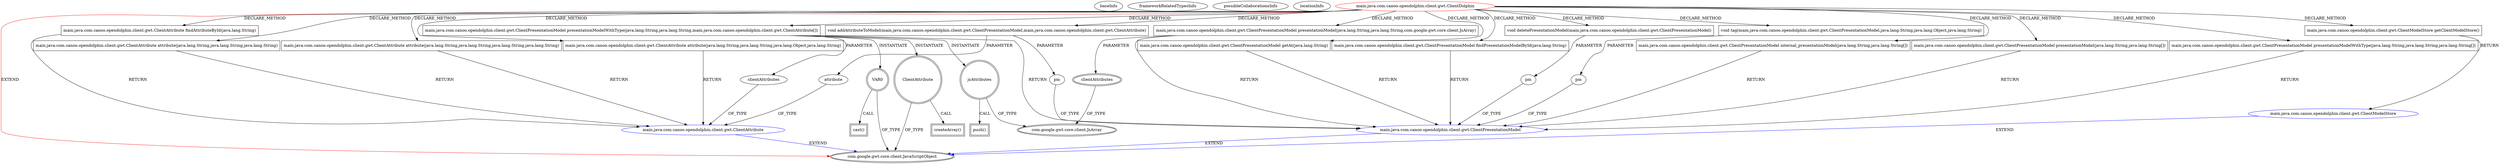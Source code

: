 digraph {
baseInfo[graphId=1005,category="extension_graph",isAnonymous=false,possibleRelation=true]
frameworkRelatedTypesInfo[0="com.google.gwt.core.client.JavaScriptObject"]
possibleCollaborationsInfo[0="1005~CLIENT_METHOD_DECLARATION-PARAMETER_DECLARATION-CLIENT_METHOD_DECLARATION-PARAMETER_DECLARATION-CLIENT_METHOD_DECLARATION-PARAMETER_DECLARATION-CLIENT_METHOD_DECLARATION-RETURN_TYPE-CLIENT_METHOD_DECLARATION-RETURN_TYPE-CLIENT_METHOD_DECLARATION-RETURN_TYPE-CLIENT_METHOD_DECLARATION-RETURN_TYPE-CLIENT_METHOD_DECLARATION-RETURN_TYPE-CLIENT_METHOD_DECLARATION-RETURN_TYPE-CLIENT_METHOD_DECLARATION-RETURN_TYPE-~com.google.gwt.core.client.JavaScriptObject ~com.google.gwt.core.client.JavaScriptObject ~false~false",1="1005~CLIENT_METHOD_DECLARATION-RETURN_TYPE-~com.google.gwt.core.client.JavaScriptObject ~com.google.gwt.core.client.JavaScriptObject ~false~false",2="1005~CLIENT_METHOD_DECLARATION-PARAMETER_DECLARATION-CLIENT_METHOD_DECLARATION-RETURN_TYPE-CLIENT_METHOD_DECLARATION-RETURN_TYPE-CLIENT_METHOD_DECLARATION-PARAMETER_DECLARATION-CLIENT_METHOD_DECLARATION-RETURN_TYPE-CLIENT_METHOD_DECLARATION-RETURN_TYPE-~com.google.gwt.core.client.JavaScriptObject ~com.google.gwt.core.client.JavaScriptObject ~false~false"]
locationInfo[projectName="canoo-open-dolphin-gwt",filePath="/canoo-open-dolphin-gwt/open-dolphin-gwt-master/src/main/java/com/canoo/opendolphin/client/gwt/ClientDolphin.java",contextSignature="ClientDolphin",graphId="1005"]
0[label="main.java.com.canoo.opendolphin.client.gwt.ClientDolphin",vertexType="ROOT_CLIENT_CLASS_DECLARATION",isFrameworkType=false,color=red]
1[label="com.google.gwt.core.client.JavaScriptObject",vertexType="FRAMEWORK_CLASS_TYPE",isFrameworkType=true,peripheries=2]
7[label="main.java.com.canoo.opendolphin.client.gwt.ClientAttribute attribute(java.lang.String,java.lang.String,java.lang.String)",vertexType="CLIENT_METHOD_DECLARATION",isFrameworkType=false,shape=box]
8[label="main.java.com.canoo.opendolphin.client.gwt.ClientAttribute",vertexType="REFERENCE_CLIENT_CLASS_DECLARATION",isFrameworkType=false,color=blue]
10[label="main.java.com.canoo.opendolphin.client.gwt.ClientAttribute attribute(java.lang.String,java.lang.String,java.lang.String,java.lang.String)",vertexType="CLIENT_METHOD_DECLARATION",isFrameworkType=false,shape=box]
12[label="main.java.com.canoo.opendolphin.client.gwt.ClientPresentationModel internal_presentationModel(java.lang.String,java.lang.String[])",vertexType="CLIENT_METHOD_DECLARATION",isFrameworkType=false,shape=box]
13[label="main.java.com.canoo.opendolphin.client.gwt.ClientPresentationModel",vertexType="REFERENCE_CLIENT_CLASS_DECLARATION",isFrameworkType=false,color=blue]
15[label="main.java.com.canoo.opendolphin.client.gwt.ClientPresentationModel presentationModel(java.lang.String,java.lang.String[])",vertexType="CLIENT_METHOD_DECLARATION",isFrameworkType=false,shape=box]
17[label="main.java.com.canoo.opendolphin.client.gwt.ClientPresentationModel presentationModelWithType(java.lang.String,java.lang.String,java.lang.String[])",vertexType="CLIENT_METHOD_DECLARATION",isFrameworkType=false,shape=box]
19[label="main.java.com.canoo.opendolphin.client.gwt.ClientPresentationModel presentationModel(java.lang.String,java.lang.String,com.google.gwt.core.client.JsArray)",vertexType="CLIENT_METHOD_DECLARATION",isFrameworkType=false,shape=box]
21[label="clientAttributes",vertexType="PARAMETER_DECLARATION",isFrameworkType=true,peripheries=2]
22[label="com.google.gwt.core.client.JsArray",vertexType="FRAMEWORK_CLASS_TYPE",isFrameworkType=true,peripheries=2]
23[label="main.java.com.canoo.opendolphin.client.gwt.ClientPresentationModel presentationModelWithType(java.lang.String,java.lang.String,main.java.com.canoo.opendolphin.client.gwt.ClientAttribute[])",vertexType="CLIENT_METHOD_DECLARATION",isFrameworkType=false,shape=box]
25[label="clientAttributes",vertexType="PARAMETER_DECLARATION",isFrameworkType=false]
27[label="VAR0",vertexType="VARIABLE_EXPRESION",isFrameworkType=true,peripheries=2,shape=circle]
28[label="cast()",vertexType="INSIDE_CALL",isFrameworkType=true,peripheries=2,shape=box]
30[label="ClientAttribute",vertexType="VARIABLE_EXPRESION",isFrameworkType=true,peripheries=2,shape=circle]
31[label="createArray()",vertexType="INSIDE_CALL",isFrameworkType=true,peripheries=2,shape=box]
33[label="jsAttributes",vertexType="VARIABLE_EXPRESION",isFrameworkType=true,peripheries=2,shape=circle]
34[label="push()",vertexType="INSIDE_CALL",isFrameworkType=true,peripheries=2,shape=box]
36[label="main.java.com.canoo.opendolphin.client.gwt.ClientModelStore getClientModelStore()",vertexType="CLIENT_METHOD_DECLARATION",isFrameworkType=false,shape=box]
37[label="main.java.com.canoo.opendolphin.client.gwt.ClientModelStore",vertexType="REFERENCE_CLIENT_CLASS_DECLARATION",isFrameworkType=false,color=blue]
48[label="main.java.com.canoo.opendolphin.client.gwt.ClientPresentationModel getAt(java.lang.String)",vertexType="CLIENT_METHOD_DECLARATION",isFrameworkType=false,shape=box]
50[label="main.java.com.canoo.opendolphin.client.gwt.ClientPresentationModel findPresentationModelById(java.lang.String)",vertexType="CLIENT_METHOD_DECLARATION",isFrameworkType=false,shape=box]
52[label="void deletePresentationModel(main.java.com.canoo.opendolphin.client.gwt.ClientPresentationModel)",vertexType="CLIENT_METHOD_DECLARATION",isFrameworkType=false,shape=box]
53[label="pm",vertexType="PARAMETER_DECLARATION",isFrameworkType=false]
56[label="void tag(main.java.com.canoo.opendolphin.client.gwt.ClientPresentationModel,java.lang.String,java.lang.Object,java.lang.String)",vertexType="CLIENT_METHOD_DECLARATION",isFrameworkType=false,shape=box]
57[label="pm",vertexType="PARAMETER_DECLARATION",isFrameworkType=false]
59[label="main.java.com.canoo.opendolphin.client.gwt.ClientAttribute attribute(java.lang.String,java.lang.String,java.lang.Object,java.lang.String)",vertexType="CLIENT_METHOD_DECLARATION",isFrameworkType=false,shape=box]
61[label="main.java.com.canoo.opendolphin.client.gwt.ClientAttribute findAttributeById(java.lang.String)",vertexType="CLIENT_METHOD_DECLARATION",isFrameworkType=false,shape=box]
63[label="void addAttributeToModel(main.java.com.canoo.opendolphin.client.gwt.ClientPresentationModel,main.java.com.canoo.opendolphin.client.gwt.ClientAttribute)",vertexType="CLIENT_METHOD_DECLARATION",isFrameworkType=false,shape=box]
64[label="pm",vertexType="PARAMETER_DECLARATION",isFrameworkType=false]
66[label="attribute",vertexType="PARAMETER_DECLARATION",isFrameworkType=false]
0->1[label="EXTEND",color=red]
0->7[label="DECLARE_METHOD"]
8->1[label="EXTEND",color=blue]
7->8[label="RETURN"]
0->10[label="DECLARE_METHOD"]
10->8[label="RETURN"]
0->12[label="DECLARE_METHOD"]
13->1[label="EXTEND",color=blue]
12->13[label="RETURN"]
0->15[label="DECLARE_METHOD"]
15->13[label="RETURN"]
0->17[label="DECLARE_METHOD"]
17->13[label="RETURN"]
0->19[label="DECLARE_METHOD"]
19->13[label="RETURN"]
21->22[label="OF_TYPE"]
19->21[label="PARAMETER"]
0->23[label="DECLARE_METHOD"]
23->13[label="RETURN"]
25->8[label="OF_TYPE"]
23->25[label="PARAMETER"]
23->27[label="INSTANTIATE"]
27->1[label="OF_TYPE"]
27->28[label="CALL"]
23->30[label="INSTANTIATE"]
30->1[label="OF_TYPE"]
30->31[label="CALL"]
23->33[label="INSTANTIATE"]
33->22[label="OF_TYPE"]
33->34[label="CALL"]
0->36[label="DECLARE_METHOD"]
37->1[label="EXTEND",color=blue]
36->37[label="RETURN"]
0->48[label="DECLARE_METHOD"]
48->13[label="RETURN"]
0->50[label="DECLARE_METHOD"]
50->13[label="RETURN"]
0->52[label="DECLARE_METHOD"]
53->13[label="OF_TYPE"]
52->53[label="PARAMETER"]
0->56[label="DECLARE_METHOD"]
57->13[label="OF_TYPE"]
56->57[label="PARAMETER"]
0->59[label="DECLARE_METHOD"]
59->8[label="RETURN"]
0->61[label="DECLARE_METHOD"]
61->8[label="RETURN"]
0->63[label="DECLARE_METHOD"]
64->13[label="OF_TYPE"]
63->64[label="PARAMETER"]
66->8[label="OF_TYPE"]
63->66[label="PARAMETER"]
}
